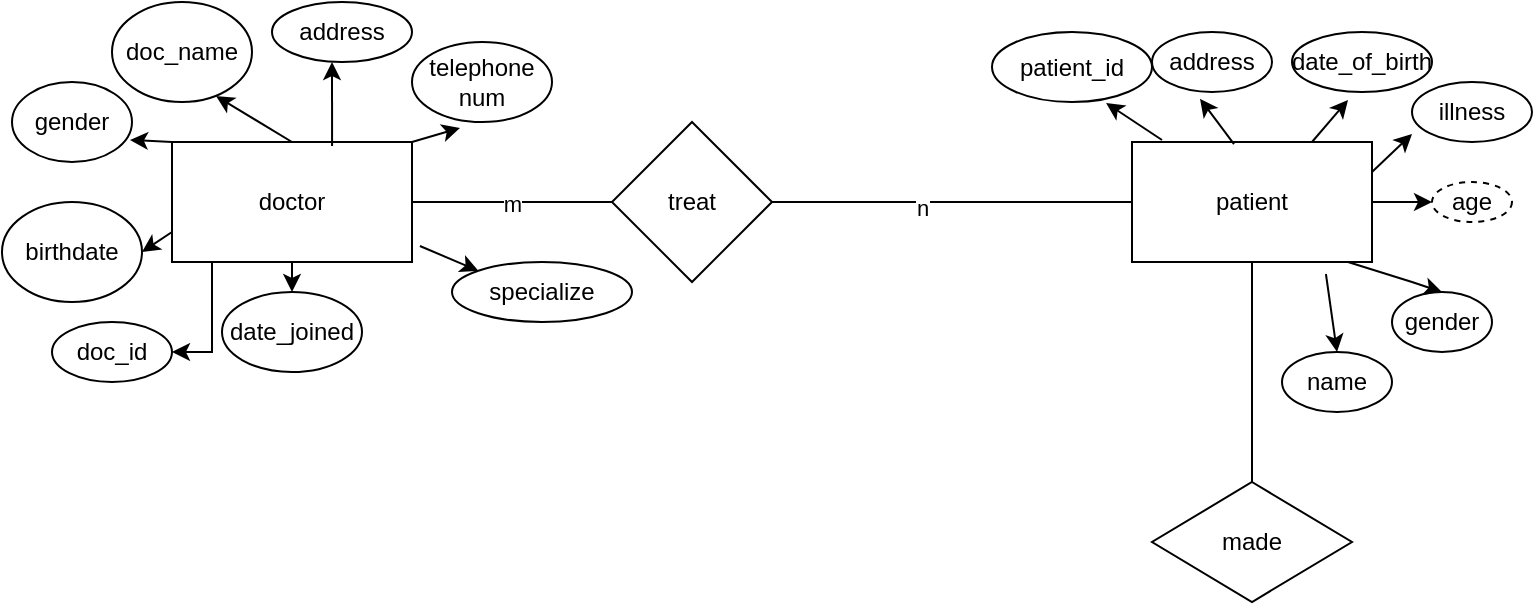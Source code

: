 <mxfile version="21.5.1" type="device">
  <diagram id="R2lEEEUBdFMjLlhIrx00" name="Page-1">
    <mxGraphModel dx="2284" dy="764" grid="1" gridSize="10" guides="1" tooltips="1" connect="1" arrows="1" fold="1" page="1" pageScale="1" pageWidth="850" pageHeight="1100" math="0" shadow="0" extFonts="Permanent Marker^https://fonts.googleapis.com/css?family=Permanent+Marker">
      <root>
        <mxCell id="0" />
        <mxCell id="1" parent="0" />
        <mxCell id="VCROz7wZlx4FAqafwNgO-3" value="" style="edgeStyle=orthogonalEdgeStyle;rounded=0;orthogonalLoop=1;jettySize=auto;html=1;" edge="1" parent="1" source="VCROz7wZlx4FAqafwNgO-1" target="VCROz7wZlx4FAqafwNgO-2">
          <mxGeometry relative="1" as="geometry">
            <Array as="points">
              <mxPoint x="100" y="185" />
            </Array>
          </mxGeometry>
        </mxCell>
        <mxCell id="VCROz7wZlx4FAqafwNgO-1" value="doctor" style="rounded=0;whiteSpace=wrap;html=1;" vertex="1" parent="1">
          <mxGeometry x="80" y="80" width="120" height="60" as="geometry" />
        </mxCell>
        <mxCell id="VCROz7wZlx4FAqafwNgO-2" value="doc_id" style="ellipse;whiteSpace=wrap;html=1;" vertex="1" parent="1">
          <mxGeometry x="20" y="170" width="60" height="30" as="geometry" />
        </mxCell>
        <mxCell id="VCROz7wZlx4FAqafwNgO-6" value="specialize" style="ellipse;whiteSpace=wrap;html=1;" vertex="1" parent="1">
          <mxGeometry x="220" y="140" width="90" height="30" as="geometry" />
        </mxCell>
        <mxCell id="VCROz7wZlx4FAqafwNgO-7" value="date_joined" style="ellipse;whiteSpace=wrap;html=1;" vertex="1" parent="1">
          <mxGeometry x="105" y="155" width="70" height="40" as="geometry" />
        </mxCell>
        <mxCell id="VCROz7wZlx4FAqafwNgO-8" value="birthdate" style="ellipse;whiteSpace=wrap;html=1;" vertex="1" parent="1">
          <mxGeometry x="-5" y="110" width="70" height="50" as="geometry" />
        </mxCell>
        <mxCell id="VCROz7wZlx4FAqafwNgO-9" value="gender" style="ellipse;whiteSpace=wrap;html=1;" vertex="1" parent="1">
          <mxGeometry y="50" width="60" height="40" as="geometry" />
        </mxCell>
        <mxCell id="VCROz7wZlx4FAqafwNgO-10" value="telephone num" style="ellipse;whiteSpace=wrap;html=1;" vertex="1" parent="1">
          <mxGeometry x="200" y="30" width="70" height="40" as="geometry" />
        </mxCell>
        <mxCell id="VCROz7wZlx4FAqafwNgO-11" value="address" style="ellipse;whiteSpace=wrap;html=1;" vertex="1" parent="1">
          <mxGeometry x="130" y="10" width="70" height="30" as="geometry" />
        </mxCell>
        <mxCell id="VCROz7wZlx4FAqafwNgO-12" value="doc_name" style="ellipse;whiteSpace=wrap;html=1;" vertex="1" parent="1">
          <mxGeometry x="50" y="10" width="70" height="50" as="geometry" />
        </mxCell>
        <mxCell id="VCROz7wZlx4FAqafwNgO-13" value="" style="endArrow=classic;html=1;rounded=0;exitX=0.667;exitY=0.033;exitDx=0;exitDy=0;exitPerimeter=0;" edge="1" parent="1" source="VCROz7wZlx4FAqafwNgO-1">
          <mxGeometry width="50" height="50" relative="1" as="geometry">
            <mxPoint x="110" y="90" as="sourcePoint" />
            <mxPoint x="160" y="40" as="targetPoint" />
          </mxGeometry>
        </mxCell>
        <mxCell id="VCROz7wZlx4FAqafwNgO-14" value="" style="endArrow=classic;html=1;rounded=0;entryX=0.743;entryY=0.94;entryDx=0;entryDy=0;entryPerimeter=0;exitX=0.5;exitY=0;exitDx=0;exitDy=0;" edge="1" parent="1" source="VCROz7wZlx4FAqafwNgO-1" target="VCROz7wZlx4FAqafwNgO-12">
          <mxGeometry width="50" height="50" relative="1" as="geometry">
            <mxPoint x="130" y="80" as="sourcePoint" />
            <mxPoint x="180" y="30" as="targetPoint" />
          </mxGeometry>
        </mxCell>
        <mxCell id="VCROz7wZlx4FAqafwNgO-16" value="" style="endArrow=classic;html=1;rounded=0;entryX=0.343;entryY=1.075;entryDx=0;entryDy=0;entryPerimeter=0;exitX=1;exitY=0;exitDx=0;exitDy=0;" edge="1" parent="1" source="VCROz7wZlx4FAqafwNgO-1" target="VCROz7wZlx4FAqafwNgO-10">
          <mxGeometry width="50" height="50" relative="1" as="geometry">
            <mxPoint x="400" y="320" as="sourcePoint" />
            <mxPoint x="450" y="270" as="targetPoint" />
            <Array as="points" />
          </mxGeometry>
        </mxCell>
        <mxCell id="VCROz7wZlx4FAqafwNgO-17" value="" style="endArrow=classic;html=1;rounded=0;entryX=0.983;entryY=0.725;entryDx=0;entryDy=0;entryPerimeter=0;exitX=0;exitY=0;exitDx=0;exitDy=0;" edge="1" parent="1" source="VCROz7wZlx4FAqafwNgO-1" target="VCROz7wZlx4FAqafwNgO-9">
          <mxGeometry width="50" height="50" relative="1" as="geometry">
            <mxPoint x="400" y="320" as="sourcePoint" />
            <mxPoint x="450" y="270" as="targetPoint" />
          </mxGeometry>
        </mxCell>
        <mxCell id="VCROz7wZlx4FAqafwNgO-18" value="" style="endArrow=classic;html=1;rounded=0;entryX=1;entryY=0.5;entryDx=0;entryDy=0;exitX=0;exitY=0.75;exitDx=0;exitDy=0;" edge="1" parent="1" source="VCROz7wZlx4FAqafwNgO-1" target="VCROz7wZlx4FAqafwNgO-8">
          <mxGeometry width="50" height="50" relative="1" as="geometry">
            <mxPoint x="400" y="320" as="sourcePoint" />
            <mxPoint x="450" y="270" as="targetPoint" />
          </mxGeometry>
        </mxCell>
        <mxCell id="VCROz7wZlx4FAqafwNgO-19" value="" style="endArrow=classic;html=1;rounded=0;exitX=0.5;exitY=1;exitDx=0;exitDy=0;entryX=0.5;entryY=0;entryDx=0;entryDy=0;" edge="1" parent="1" source="VCROz7wZlx4FAqafwNgO-1" target="VCROz7wZlx4FAqafwNgO-7">
          <mxGeometry width="50" height="50" relative="1" as="geometry">
            <mxPoint x="400" y="320" as="sourcePoint" />
            <mxPoint x="450" y="270" as="targetPoint" />
          </mxGeometry>
        </mxCell>
        <mxCell id="VCROz7wZlx4FAqafwNgO-20" value="" style="endArrow=classic;html=1;rounded=0;entryX=0;entryY=0;entryDx=0;entryDy=0;exitX=1.033;exitY=0.867;exitDx=0;exitDy=0;exitPerimeter=0;" edge="1" parent="1" source="VCROz7wZlx4FAqafwNgO-1" target="VCROz7wZlx4FAqafwNgO-6">
          <mxGeometry width="50" height="50" relative="1" as="geometry">
            <mxPoint x="400" y="320" as="sourcePoint" />
            <mxPoint x="450" y="270" as="targetPoint" />
          </mxGeometry>
        </mxCell>
        <mxCell id="VCROz7wZlx4FAqafwNgO-22" value="patient&lt;br&gt;" style="rounded=0;whiteSpace=wrap;html=1;" vertex="1" parent="1">
          <mxGeometry x="560" y="80" width="120" height="60" as="geometry" />
        </mxCell>
        <mxCell id="VCROz7wZlx4FAqafwNgO-23" value="treat" style="rhombus;whiteSpace=wrap;html=1;rounded=0;" vertex="1" parent="1">
          <mxGeometry x="300" y="70" width="80" height="80" as="geometry" />
        </mxCell>
        <mxCell id="VCROz7wZlx4FAqafwNgO-25" value="" style="endArrow=none;html=1;rounded=0;exitX=1;exitY=0.5;exitDx=0;exitDy=0;" edge="1" parent="1" source="VCROz7wZlx4FAqafwNgO-23">
          <mxGeometry width="50" height="50" relative="1" as="geometry">
            <mxPoint x="400" y="320" as="sourcePoint" />
            <mxPoint x="560" y="110" as="targetPoint" />
          </mxGeometry>
        </mxCell>
        <mxCell id="VCROz7wZlx4FAqafwNgO-28" value="n" style="edgeLabel;html=1;align=center;verticalAlign=middle;resizable=0;points=[];" vertex="1" connectable="0" parent="VCROz7wZlx4FAqafwNgO-25">
          <mxGeometry x="-0.169" y="-3" relative="1" as="geometry">
            <mxPoint as="offset" />
          </mxGeometry>
        </mxCell>
        <mxCell id="VCROz7wZlx4FAqafwNgO-29" value="name" style="ellipse;whiteSpace=wrap;html=1;" vertex="1" parent="1">
          <mxGeometry x="635" y="185" width="55" height="30" as="geometry" />
        </mxCell>
        <mxCell id="VCROz7wZlx4FAqafwNgO-30" value="gender" style="ellipse;whiteSpace=wrap;html=1;" vertex="1" parent="1">
          <mxGeometry x="690" y="155" width="50" height="30" as="geometry" />
        </mxCell>
        <mxCell id="VCROz7wZlx4FAqafwNgO-31" value="illness" style="ellipse;whiteSpace=wrap;html=1;" vertex="1" parent="1">
          <mxGeometry x="700" y="50" width="60" height="30" as="geometry" />
        </mxCell>
        <mxCell id="VCROz7wZlx4FAqafwNgO-32" value="date_of_birth" style="ellipse;whiteSpace=wrap;html=1;" vertex="1" parent="1">
          <mxGeometry x="640" y="25" width="70" height="30" as="geometry" />
        </mxCell>
        <mxCell id="VCROz7wZlx4FAqafwNgO-33" value="address&lt;br&gt;" style="ellipse;whiteSpace=wrap;html=1;" vertex="1" parent="1">
          <mxGeometry x="570" y="25" width="60" height="30" as="geometry" />
        </mxCell>
        <mxCell id="VCROz7wZlx4FAqafwNgO-34" value="patient_id&lt;br&gt;" style="ellipse;whiteSpace=wrap;html=1;" vertex="1" parent="1">
          <mxGeometry x="490" y="25" width="80" height="35" as="geometry" />
        </mxCell>
        <mxCell id="VCROz7wZlx4FAqafwNgO-35" style="edgeStyle=orthogonalEdgeStyle;rounded=0;orthogonalLoop=1;jettySize=auto;html=1;exitX=0.5;exitY=1;exitDx=0;exitDy=0;" edge="1" parent="1" source="VCROz7wZlx4FAqafwNgO-34" target="VCROz7wZlx4FAqafwNgO-34">
          <mxGeometry relative="1" as="geometry" />
        </mxCell>
        <mxCell id="VCROz7wZlx4FAqafwNgO-36" value="" style="endArrow=classic;html=1;rounded=0;entryX=0.713;entryY=1.014;entryDx=0;entryDy=0;entryPerimeter=0;exitX=0.125;exitY=-0.017;exitDx=0;exitDy=0;exitPerimeter=0;" edge="1" parent="1" source="VCROz7wZlx4FAqafwNgO-22" target="VCROz7wZlx4FAqafwNgO-34">
          <mxGeometry width="50" height="50" relative="1" as="geometry">
            <mxPoint x="400" y="320" as="sourcePoint" />
            <mxPoint x="450" y="270" as="targetPoint" />
          </mxGeometry>
        </mxCell>
        <mxCell id="VCROz7wZlx4FAqafwNgO-37" value="" style="endArrow=classic;html=1;rounded=0;entryX=0.4;entryY=1.133;entryDx=0;entryDy=0;entryPerimeter=0;exitX=0.75;exitY=0;exitDx=0;exitDy=0;" edge="1" parent="1" source="VCROz7wZlx4FAqafwNgO-22" target="VCROz7wZlx4FAqafwNgO-32">
          <mxGeometry width="50" height="50" relative="1" as="geometry">
            <mxPoint x="510" y="315" as="sourcePoint" />
            <mxPoint x="560" y="265" as="targetPoint" />
          </mxGeometry>
        </mxCell>
        <mxCell id="VCROz7wZlx4FAqafwNgO-38" value="" style="endArrow=classic;html=1;rounded=0;entryX=0.4;entryY=1.113;entryDx=0;entryDy=0;entryPerimeter=0;exitX=0.425;exitY=0.017;exitDx=0;exitDy=0;exitPerimeter=0;" edge="1" parent="1" source="VCROz7wZlx4FAqafwNgO-22" target="VCROz7wZlx4FAqafwNgO-33">
          <mxGeometry width="50" height="50" relative="1" as="geometry">
            <mxPoint x="400" y="320" as="sourcePoint" />
            <mxPoint x="450" y="270" as="targetPoint" />
          </mxGeometry>
        </mxCell>
        <mxCell id="VCROz7wZlx4FAqafwNgO-39" value="" style="endArrow=classic;html=1;rounded=0;entryX=0;entryY=0.867;entryDx=0;entryDy=0;entryPerimeter=0;exitX=1;exitY=0.25;exitDx=0;exitDy=0;" edge="1" parent="1" source="VCROz7wZlx4FAqafwNgO-22" target="VCROz7wZlx4FAqafwNgO-31">
          <mxGeometry width="50" height="50" relative="1" as="geometry">
            <mxPoint x="400" y="320" as="sourcePoint" />
            <mxPoint x="450" y="270" as="targetPoint" />
          </mxGeometry>
        </mxCell>
        <mxCell id="VCROz7wZlx4FAqafwNgO-41" value="age" style="ellipse;whiteSpace=wrap;html=1;align=center;dashed=1;" vertex="1" parent="1">
          <mxGeometry x="710" y="100" width="40" height="20" as="geometry" />
        </mxCell>
        <mxCell id="VCROz7wZlx4FAqafwNgO-42" value="" style="endArrow=classic;html=1;rounded=0;entryX=0;entryY=0.5;entryDx=0;entryDy=0;exitX=1;exitY=0.5;exitDx=0;exitDy=0;" edge="1" parent="1" source="VCROz7wZlx4FAqafwNgO-22" target="VCROz7wZlx4FAqafwNgO-41">
          <mxGeometry width="50" height="50" relative="1" as="geometry">
            <mxPoint x="400" y="320" as="sourcePoint" />
            <mxPoint x="450" y="270" as="targetPoint" />
          </mxGeometry>
        </mxCell>
        <mxCell id="VCROz7wZlx4FAqafwNgO-43" value="" style="endArrow=classic;html=1;rounded=0;exitX=0.9;exitY=1;exitDx=0;exitDy=0;exitPerimeter=0;entryX=0.5;entryY=0;entryDx=0;entryDy=0;" edge="1" parent="1" source="VCROz7wZlx4FAqafwNgO-22" target="VCROz7wZlx4FAqafwNgO-30">
          <mxGeometry width="50" height="50" relative="1" as="geometry">
            <mxPoint x="670" y="150" as="sourcePoint" />
            <mxPoint x="710" y="140" as="targetPoint" />
            <Array as="points">
              <mxPoint x="700" y="150" />
            </Array>
          </mxGeometry>
        </mxCell>
        <mxCell id="VCROz7wZlx4FAqafwNgO-44" value="" style="endArrow=classic;html=1;rounded=0;entryX=0.5;entryY=0;entryDx=0;entryDy=0;exitX=0.808;exitY=1.1;exitDx=0;exitDy=0;exitPerimeter=0;" edge="1" parent="1" source="VCROz7wZlx4FAqafwNgO-22" target="VCROz7wZlx4FAqafwNgO-29">
          <mxGeometry width="50" height="50" relative="1" as="geometry">
            <mxPoint x="400" y="320" as="sourcePoint" />
            <mxPoint x="450" y="270" as="targetPoint" />
          </mxGeometry>
        </mxCell>
        <mxCell id="VCROz7wZlx4FAqafwNgO-47" value="" style="endArrow=none;html=1;rounded=0;exitX=1;exitY=0.5;exitDx=0;exitDy=0;entryX=0;entryY=0.5;entryDx=0;entryDy=0;" edge="1" parent="1" source="VCROz7wZlx4FAqafwNgO-1" target="VCROz7wZlx4FAqafwNgO-23">
          <mxGeometry width="50" height="50" relative="1" as="geometry">
            <mxPoint x="400" y="320" as="sourcePoint" />
            <mxPoint x="450" y="270" as="targetPoint" />
          </mxGeometry>
        </mxCell>
        <mxCell id="VCROz7wZlx4FAqafwNgO-48" value="m" style="edgeLabel;html=1;align=center;verticalAlign=middle;resizable=0;points=[];" vertex="1" connectable="0" parent="VCROz7wZlx4FAqafwNgO-47">
          <mxGeometry y="-1" relative="1" as="geometry">
            <mxPoint as="offset" />
          </mxGeometry>
        </mxCell>
        <mxCell id="VCROz7wZlx4FAqafwNgO-49" value="" style="endArrow=none;html=1;rounded=0;entryX=0.5;entryY=1;entryDx=0;entryDy=0;" edge="1" parent="1" target="VCROz7wZlx4FAqafwNgO-22">
          <mxGeometry width="50" height="50" relative="1" as="geometry">
            <mxPoint x="620" y="250" as="sourcePoint" />
            <mxPoint x="450" y="270" as="targetPoint" />
          </mxGeometry>
        </mxCell>
        <mxCell id="VCROz7wZlx4FAqafwNgO-50" value="made" style="shape=rhombus;perimeter=rhombusPerimeter;whiteSpace=wrap;html=1;align=center;" vertex="1" parent="1">
          <mxGeometry x="570" y="250" width="100" height="60" as="geometry" />
        </mxCell>
      </root>
    </mxGraphModel>
  </diagram>
</mxfile>
